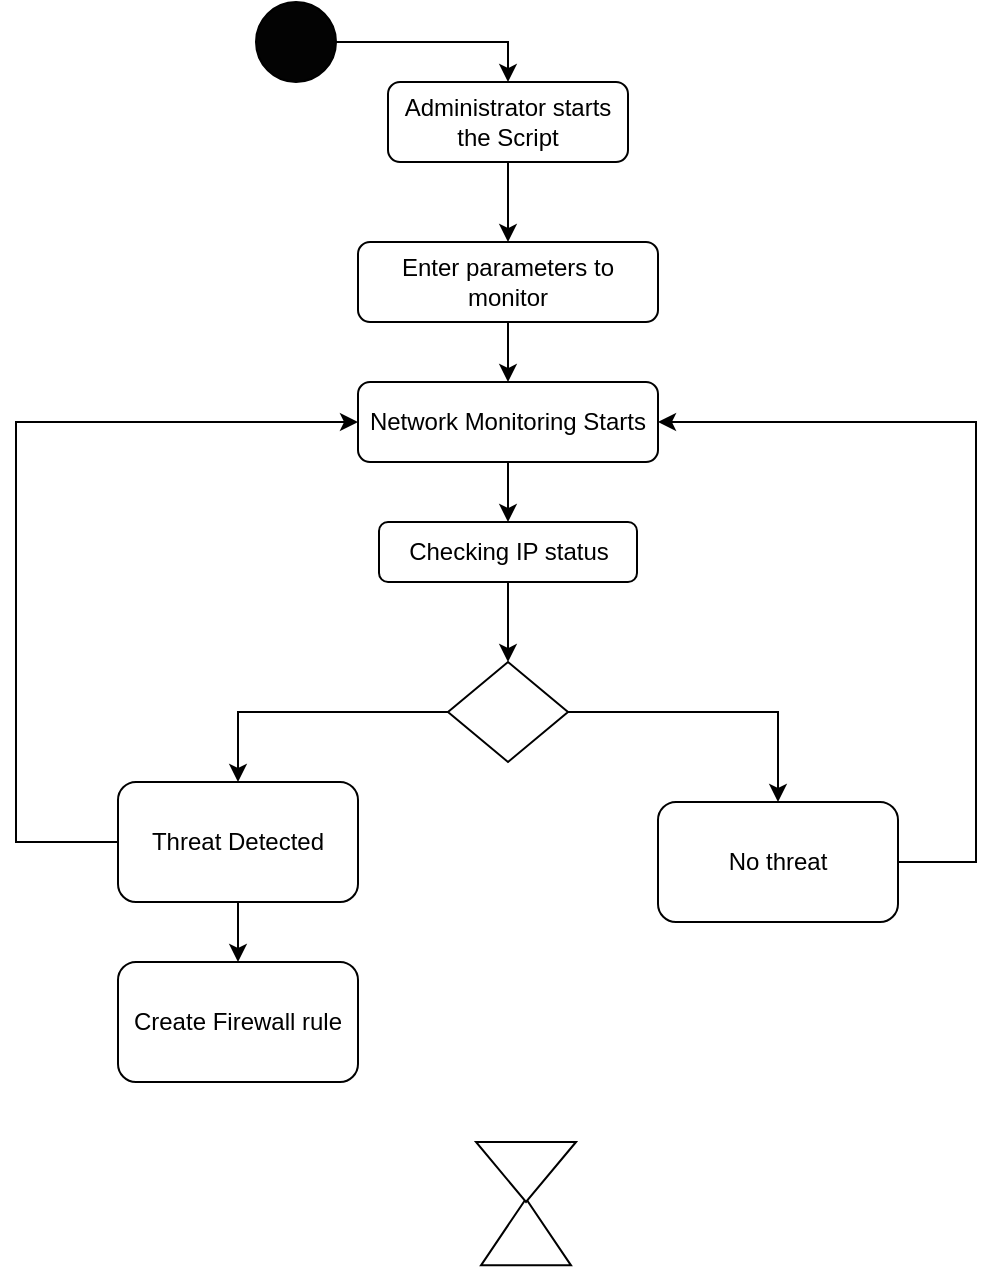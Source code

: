 <mxfile version="16.6.2" type="github">
  <diagram id="C5RBs43oDa-KdzZeNtuy" name="Page-1">
    <mxGraphModel dx="1422" dy="752" grid="1" gridSize="10" guides="1" tooltips="1" connect="1" arrows="1" fold="1" page="1" pageScale="1" pageWidth="827" pageHeight="1169" math="0" shadow="0">
      <root>
        <mxCell id="WIyWlLk6GJQsqaUBKTNV-0" />
        <mxCell id="WIyWlLk6GJQsqaUBKTNV-1" parent="WIyWlLk6GJQsqaUBKTNV-0" />
        <mxCell id="mz3z-fcJ6gBDwEwf40fS-4" value="" style="edgeStyle=orthogonalEdgeStyle;rounded=0;orthogonalLoop=1;jettySize=auto;html=1;" edge="1" parent="WIyWlLk6GJQsqaUBKTNV-1" source="WIyWlLk6GJQsqaUBKTNV-3" target="mz3z-fcJ6gBDwEwf40fS-3">
          <mxGeometry relative="1" as="geometry" />
        </mxCell>
        <mxCell id="WIyWlLk6GJQsqaUBKTNV-3" value="Administrator starts the Script " style="rounded=1;whiteSpace=wrap;html=1;fontSize=12;glass=0;strokeWidth=1;shadow=0;" parent="WIyWlLk6GJQsqaUBKTNV-1" vertex="1">
          <mxGeometry x="356" y="70" width="120" height="40" as="geometry" />
        </mxCell>
        <mxCell id="mz3z-fcJ6gBDwEwf40fS-2" value="" style="edgeStyle=orthogonalEdgeStyle;rounded=0;orthogonalLoop=1;jettySize=auto;html=1;entryX=0.5;entryY=0;entryDx=0;entryDy=0;" edge="1" parent="WIyWlLk6GJQsqaUBKTNV-1" source="mz3z-fcJ6gBDwEwf40fS-0" target="WIyWlLk6GJQsqaUBKTNV-3">
          <mxGeometry relative="1" as="geometry">
            <mxPoint x="446" y="190" as="targetPoint" />
          </mxGeometry>
        </mxCell>
        <mxCell id="mz3z-fcJ6gBDwEwf40fS-0" value="" style="ellipse;whiteSpace=wrap;html=1;aspect=fixed;fillColor=#030303;" vertex="1" parent="WIyWlLk6GJQsqaUBKTNV-1">
          <mxGeometry x="290" y="30" width="40" height="40" as="geometry" />
        </mxCell>
        <mxCell id="mz3z-fcJ6gBDwEwf40fS-6" value="" style="edgeStyle=orthogonalEdgeStyle;rounded=0;orthogonalLoop=1;jettySize=auto;html=1;" edge="1" parent="WIyWlLk6GJQsqaUBKTNV-1" source="mz3z-fcJ6gBDwEwf40fS-3" target="mz3z-fcJ6gBDwEwf40fS-5">
          <mxGeometry relative="1" as="geometry" />
        </mxCell>
        <mxCell id="mz3z-fcJ6gBDwEwf40fS-3" value="Enter parameters to monitor" style="whiteSpace=wrap;html=1;rounded=1;glass=0;strokeWidth=1;shadow=0;" vertex="1" parent="WIyWlLk6GJQsqaUBKTNV-1">
          <mxGeometry x="341" y="150" width="150" height="40" as="geometry" />
        </mxCell>
        <mxCell id="mz3z-fcJ6gBDwEwf40fS-5" value="Network Monitoring Starts" style="whiteSpace=wrap;html=1;rounded=1;glass=0;strokeWidth=1;shadow=0;" vertex="1" parent="WIyWlLk6GJQsqaUBKTNV-1">
          <mxGeometry x="341" y="220" width="150" height="40" as="geometry" />
        </mxCell>
        <mxCell id="mz3z-fcJ6gBDwEwf40fS-7" value="" style="rhombus;whiteSpace=wrap;html=1;fillColor=#FFFFFF;" vertex="1" parent="WIyWlLk6GJQsqaUBKTNV-1">
          <mxGeometry x="386" y="360" width="60" height="50" as="geometry" />
        </mxCell>
        <mxCell id="mz3z-fcJ6gBDwEwf40fS-8" value="" style="endArrow=classic;html=1;rounded=0;exitX=0.5;exitY=1;exitDx=0;exitDy=0;entryX=0.5;entryY=0;entryDx=0;entryDy=0;" edge="1" parent="WIyWlLk6GJQsqaUBKTNV-1" source="mz3z-fcJ6gBDwEwf40fS-5" target="mz3z-fcJ6gBDwEwf40fS-15">
          <mxGeometry width="50" height="50" relative="1" as="geometry">
            <mxPoint x="360" y="410" as="sourcePoint" />
            <mxPoint x="416" y="300" as="targetPoint" />
          </mxGeometry>
        </mxCell>
        <mxCell id="mz3z-fcJ6gBDwEwf40fS-9" value="No threat" style="rounded=1;whiteSpace=wrap;html=1;fillColor=#FFFFFF;" vertex="1" parent="WIyWlLk6GJQsqaUBKTNV-1">
          <mxGeometry x="491" y="430" width="120" height="60" as="geometry" />
        </mxCell>
        <mxCell id="mz3z-fcJ6gBDwEwf40fS-14" value="" style="edgeStyle=orthogonalEdgeStyle;rounded=0;orthogonalLoop=1;jettySize=auto;html=1;" edge="1" parent="WIyWlLk6GJQsqaUBKTNV-1" source="mz3z-fcJ6gBDwEwf40fS-10" target="mz3z-fcJ6gBDwEwf40fS-13">
          <mxGeometry relative="1" as="geometry" />
        </mxCell>
        <mxCell id="mz3z-fcJ6gBDwEwf40fS-10" value="Threat Detected" style="rounded=1;whiteSpace=wrap;html=1;fillColor=#FFFFFF;" vertex="1" parent="WIyWlLk6GJQsqaUBKTNV-1">
          <mxGeometry x="221" y="420" width="120" height="60" as="geometry" />
        </mxCell>
        <mxCell id="mz3z-fcJ6gBDwEwf40fS-11" value="" style="endArrow=classic;html=1;rounded=0;entryX=0.5;entryY=0;entryDx=0;entryDy=0;exitX=1;exitY=0.5;exitDx=0;exitDy=0;edgeStyle=orthogonalEdgeStyle;" edge="1" parent="WIyWlLk6GJQsqaUBKTNV-1" source="mz3z-fcJ6gBDwEwf40fS-7" target="mz3z-fcJ6gBDwEwf40fS-9">
          <mxGeometry width="50" height="50" relative="1" as="geometry">
            <mxPoint x="470" y="330" as="sourcePoint" />
            <mxPoint x="520" y="280" as="targetPoint" />
          </mxGeometry>
        </mxCell>
        <mxCell id="mz3z-fcJ6gBDwEwf40fS-12" value="" style="endArrow=classic;html=1;rounded=0;entryX=0.5;entryY=0;entryDx=0;entryDy=0;exitX=0;exitY=0.5;exitDx=0;exitDy=0;edgeStyle=orthogonalEdgeStyle;" edge="1" parent="WIyWlLk6GJQsqaUBKTNV-1" source="mz3z-fcJ6gBDwEwf40fS-7" target="mz3z-fcJ6gBDwEwf40fS-10">
          <mxGeometry width="50" height="50" relative="1" as="geometry">
            <mxPoint x="250" y="350" as="sourcePoint" />
            <mxPoint x="300" y="300" as="targetPoint" />
          </mxGeometry>
        </mxCell>
        <mxCell id="mz3z-fcJ6gBDwEwf40fS-13" value="Create Firewall rule" style="rounded=1;whiteSpace=wrap;html=1;fillColor=#FFFFFF;" vertex="1" parent="WIyWlLk6GJQsqaUBKTNV-1">
          <mxGeometry x="221" y="510" width="120" height="60" as="geometry" />
        </mxCell>
        <mxCell id="mz3z-fcJ6gBDwEwf40fS-15" value="Checking IP status" style="rounded=1;whiteSpace=wrap;html=1;fillColor=#FFFFFF;" vertex="1" parent="WIyWlLk6GJQsqaUBKTNV-1">
          <mxGeometry x="351.5" y="290" width="129" height="30" as="geometry" />
        </mxCell>
        <mxCell id="mz3z-fcJ6gBDwEwf40fS-16" value="" style="endArrow=classic;html=1;rounded=0;entryX=0.5;entryY=0;entryDx=0;entryDy=0;exitX=0.5;exitY=1;exitDx=0;exitDy=0;" edge="1" parent="WIyWlLk6GJQsqaUBKTNV-1" source="mz3z-fcJ6gBDwEwf40fS-15" target="mz3z-fcJ6gBDwEwf40fS-7">
          <mxGeometry width="50" height="50" relative="1" as="geometry">
            <mxPoint x="330" y="390" as="sourcePoint" />
            <mxPoint x="380" y="340" as="targetPoint" />
          </mxGeometry>
        </mxCell>
        <mxCell id="mz3z-fcJ6gBDwEwf40fS-18" value="" style="endArrow=classic;html=1;rounded=0;exitX=1;exitY=0.5;exitDx=0;exitDy=0;edgeStyle=orthogonalEdgeStyle;entryX=1;entryY=0.5;entryDx=0;entryDy=0;" edge="1" parent="WIyWlLk6GJQsqaUBKTNV-1" source="mz3z-fcJ6gBDwEwf40fS-9" target="mz3z-fcJ6gBDwEwf40fS-5">
          <mxGeometry width="50" height="50" relative="1" as="geometry">
            <mxPoint x="630" y="450" as="sourcePoint" />
            <mxPoint x="680" y="400" as="targetPoint" />
            <Array as="points">
              <mxPoint x="650" y="460" />
              <mxPoint x="650" y="240" />
            </Array>
          </mxGeometry>
        </mxCell>
        <mxCell id="mz3z-fcJ6gBDwEwf40fS-19" value="" style="endArrow=classic;html=1;rounded=0;exitX=0;exitY=0.5;exitDx=0;exitDy=0;edgeStyle=orthogonalEdgeStyle;entryX=0;entryY=0.5;entryDx=0;entryDy=0;" edge="1" parent="WIyWlLk6GJQsqaUBKTNV-1" source="mz3z-fcJ6gBDwEwf40fS-10" target="mz3z-fcJ6gBDwEwf40fS-5">
          <mxGeometry width="50" height="50" relative="1" as="geometry">
            <mxPoint x="182" y="430" as="sourcePoint" />
            <mxPoint x="62" y="210" as="targetPoint" />
            <Array as="points">
              <mxPoint x="170" y="450" />
              <mxPoint x="170" y="240" />
            </Array>
          </mxGeometry>
        </mxCell>
        <mxCell id="mz3z-fcJ6gBDwEwf40fS-22" value="" style="group" vertex="1" connectable="0" parent="WIyWlLk6GJQsqaUBKTNV-1">
          <mxGeometry x="400" y="600" width="50" height="60" as="geometry" />
        </mxCell>
        <mxCell id="mz3z-fcJ6gBDwEwf40fS-20" value="" style="triangle;whiteSpace=wrap;html=1;fillColor=#FFFFFF;rotation=-90;" vertex="1" parent="mz3z-fcJ6gBDwEwf40fS-22">
          <mxGeometry x="8.333" y="22.5" width="33.333" height="45" as="geometry" />
        </mxCell>
        <mxCell id="mz3z-fcJ6gBDwEwf40fS-21" value="" style="triangle;whiteSpace=wrap;html=1;fillColor=#FFFFFF;rotation=0;direction=south;" vertex="1" parent="mz3z-fcJ6gBDwEwf40fS-22">
          <mxGeometry width="50" height="30" as="geometry" />
        </mxCell>
      </root>
    </mxGraphModel>
  </diagram>
</mxfile>
